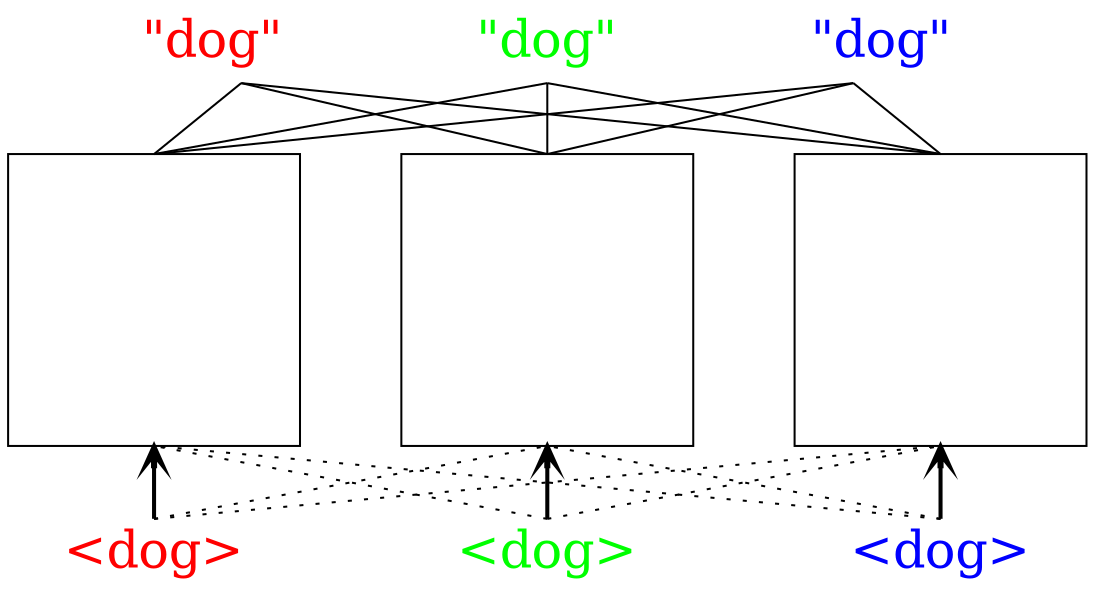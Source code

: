 digraph Unmotivated {

    graph [size = "8,4"; 
           compound = true;
           splines = false;
           nodesep = 0.7]
       
    {   graph [rank = same];
        node [shape = none; label = "\"dog\""; fontsize = 25];
        word1 [fontcolor = red];
        word2 [fontcolor = green];
        word3 [fontcolor = blue];
    }
       
    {   graph [rank = same];
        node [shape = box; label = ""; width = 2.0; height = 2.0]
        dog1 [image = "dog1.png"];
        dog2 [image = "dog2.png"];
        dog3 [image = "dog3.png"];
    }
    
    {   graph [rank = same];
        node [shape = none; label = "<dog>"; fontsize = 25]
        sound1 [fontcolor = red];
        sound2 [fontcolor = green];
        sound3 [fontcolor = blue];
    }

    {   edge [style = invis];
        word1 -> dog1 -> sound1;
        word2 -> dog2 -> sound2;
        word3 -> dog3 -> sound3;
    }

    {   edge [sametail = true; 
              arrowhead = none;
              headport = n;
              tailport = s;
              style = filled];
        word1 -> dog1; 
        word2 -> dog1;
        word3 -> dog1;
        
        word1 -> dog2;
        word2 -> dog2;
        word3 -> dog2;
        
        word1 -> dog3;
        word2 -> dog3;
        word3 -> dog3;
    }
    
    {   edge [headport = s;
              arrowhead = vee;
              style = bold];
        sound1 -> dog1;
        sound2 -> dog2;
        sound3 -> dog3;
    }
    
    {   edge [headport = s;
              tailport = n;
              arrowhead = none;
              style = dotted;
              constraint = false];
              sound1 -> {dog2, dog3};
              sound2 -> {dog1, dog3};
              sound3 -> {dog1, dog2};
    }
}